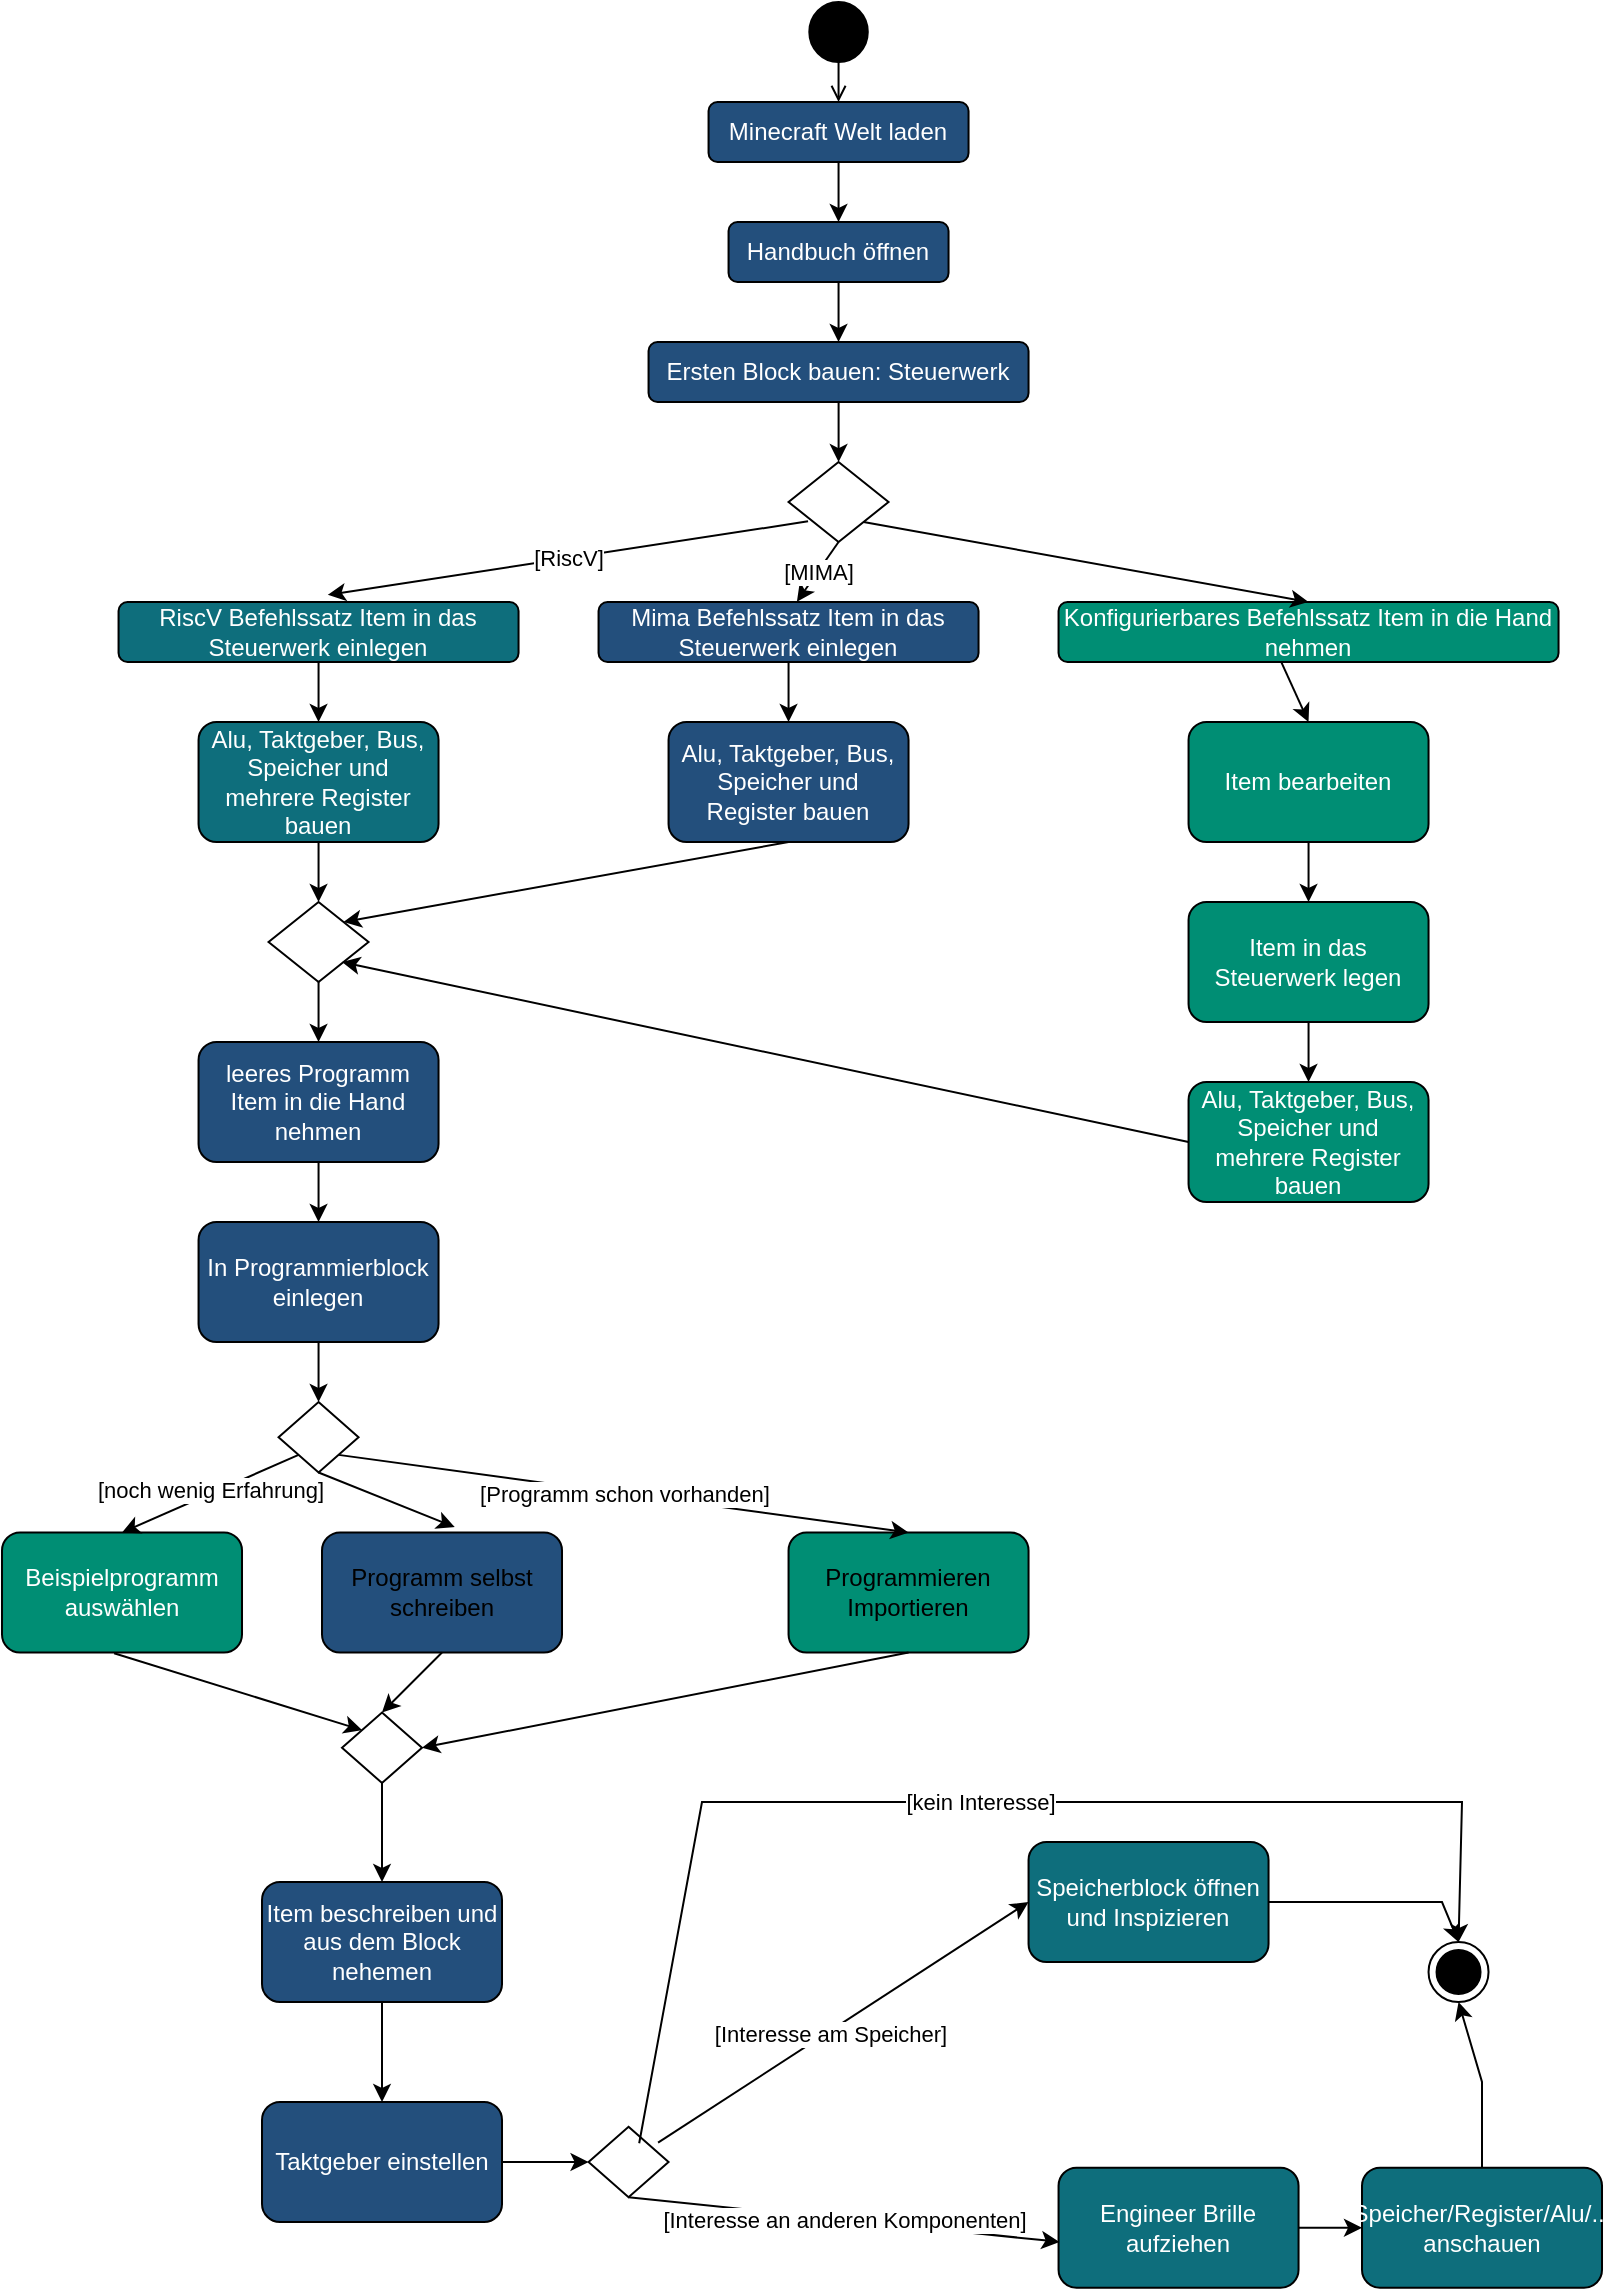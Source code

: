 <mxfile version="22.1.3" type="github">
  <diagram id="C5RBs43oDa-KdzZeNtuy" name="Page-1">
    <mxGraphModel dx="162" dy="523" grid="1" gridSize="10" guides="1" tooltips="1" connect="1" arrows="1" fold="1" page="1" pageScale="1" pageWidth="827" pageHeight="1169" math="0" shadow="0">
      <root>
        <mxCell id="WIyWlLk6GJQsqaUBKTNV-0" />
        <mxCell id="WIyWlLk6GJQsqaUBKTNV-1" parent="WIyWlLk6GJQsqaUBKTNV-0" />
        <mxCell id="O5BcbNm2OCLrN9YEBHeC-1" value="" style="endArrow=open;html=1;rounded=0;align=center;verticalAlign=top;endFill=0;labelBackgroundColor=none;endSize=6;exitX=0.5;exitY=1;exitDx=0;exitDy=0;entryX=0.5;entryY=0;entryDx=0;entryDy=0;noEdgeStyle=1;orthogonal=1;" parent="WIyWlLk6GJQsqaUBKTNV-1" source="O5BcbNm2OCLrN9YEBHeC-2" target="O5BcbNm2OCLrN9YEBHeC-4" edge="1">
          <mxGeometry relative="1" as="geometry">
            <mxPoint x="-611" y="84" as="targetPoint" />
            <mxPoint x="-401.004" y="183.997" as="sourcePoint" />
          </mxGeometry>
        </mxCell>
        <mxCell id="O5BcbNm2OCLrN9YEBHeC-2" value="" style="ellipse;fillColor=strokeColor;html=1;" parent="WIyWlLk6GJQsqaUBKTNV-1" vertex="1">
          <mxGeometry x="1243.66" y="10" width="29.23" height="30" as="geometry" />
        </mxCell>
        <mxCell id="O5BcbNm2OCLrN9YEBHeC-4" value="Minecraft Welt laden" style="rounded=1;whiteSpace=wrap;html=1;fillColor=#234F7C;fontColor=#FFFFFF;" parent="WIyWlLk6GJQsqaUBKTNV-1" vertex="1">
          <mxGeometry x="1193.273" y="60" width="130" height="30" as="geometry" />
        </mxCell>
        <mxCell id="O5BcbNm2OCLrN9YEBHeC-5" value="Handbuch öffnen" style="rounded=1;whiteSpace=wrap;html=1;fillColor=#234F7C;fontColor=#FFFFFF;" parent="WIyWlLk6GJQsqaUBKTNV-1" vertex="1">
          <mxGeometry x="1203.273" y="120" width="110" height="30" as="geometry" />
        </mxCell>
        <mxCell id="O5BcbNm2OCLrN9YEBHeC-6" value="" style="endArrow=classic;html=1;rounded=0;entryX=0.5;entryY=0;entryDx=0;entryDy=0;exitX=0.5;exitY=1;exitDx=0;exitDy=0;noEdgeStyle=1;orthogonal=1;fontColor=#FFFFFF;" parent="WIyWlLk6GJQsqaUBKTNV-1" source="O5BcbNm2OCLrN9YEBHeC-4" target="O5BcbNm2OCLrN9YEBHeC-5" edge="1">
          <mxGeometry width="50" height="50" relative="1" as="geometry">
            <mxPoint x="-1306" y="184" as="sourcePoint" />
            <mxPoint x="-1176" y="304" as="targetPoint" />
          </mxGeometry>
        </mxCell>
        <mxCell id="bx49-o98QQ3P4vnW_Qpf-37" value="" style="edgeStyle=orthogonalEdgeStyle;rounded=0;orthogonalLoop=1;jettySize=auto;html=1;" parent="WIyWlLk6GJQsqaUBKTNV-1" source="O5BcbNm2OCLrN9YEBHeC-8" target="O5BcbNm2OCLrN9YEBHeC-18" edge="1">
          <mxGeometry relative="1" as="geometry" />
        </mxCell>
        <mxCell id="O5BcbNm2OCLrN9YEBHeC-8" value="Ersten Block bauen: Steuerwerk" style="rounded=1;whiteSpace=wrap;html=1;fillColor=#234F7C;fontColor=#FFFFFF;" parent="WIyWlLk6GJQsqaUBKTNV-1" vertex="1">
          <mxGeometry x="1163.273" y="180" width="190" height="30" as="geometry" />
        </mxCell>
        <mxCell id="O5BcbNm2OCLrN9YEBHeC-9" value="" style="edgeStyle=none;orthogonalLoop=1;jettySize=auto;html=1;rounded=0;exitX=0.5;exitY=1;exitDx=0;exitDy=0;entryX=0.5;entryY=0;entryDx=0;entryDy=0;noEdgeStyle=1;orthogonal=1;fontColor=#FFFFFF;" parent="WIyWlLk6GJQsqaUBKTNV-1" source="O5BcbNm2OCLrN9YEBHeC-5" target="O5BcbNm2OCLrN9YEBHeC-8" edge="1">
          <mxGeometry width="80" relative="1" as="geometry">
            <mxPoint x="-1336" y="274" as="sourcePoint" />
            <mxPoint x="-1256" y="274" as="targetPoint" />
          </mxGeometry>
        </mxCell>
        <mxCell id="O5BcbNm2OCLrN9YEBHeC-15" value="Mima Befehlssatz Item in das Steuerwerk einlegen" style="rounded=1;whiteSpace=wrap;html=1;fillColor=#234F7C;fontColor=#FFFFFF;" parent="WIyWlLk6GJQsqaUBKTNV-1" vertex="1">
          <mxGeometry x="1138.273" y="310" width="190" height="30" as="geometry" />
        </mxCell>
        <mxCell id="O5BcbNm2OCLrN9YEBHeC-16" value="RiscV Befehlssatz Item in das Steuerwerk einlegen" style="rounded=1;whiteSpace=wrap;html=1;fillColor=#0E6E7C;fontColor=#FFFFFF;" parent="WIyWlLk6GJQsqaUBKTNV-1" vertex="1">
          <mxGeometry x="898.273" y="310" width="200" height="30" as="geometry" />
        </mxCell>
        <mxCell id="O5BcbNm2OCLrN9YEBHeC-17" value="Konfigurierbares Befehlssatz Item in die Hand nehmen" style="rounded=1;whiteSpace=wrap;html=1;fillColor=#008e74;fontColor=#FFFFFF;" parent="WIyWlLk6GJQsqaUBKTNV-1" vertex="1">
          <mxGeometry x="1368.273" y="310" width="250" height="30" as="geometry" />
        </mxCell>
        <mxCell id="O5BcbNm2OCLrN9YEBHeC-18" value="" style="rhombus;whiteSpace=wrap;html=1;portConstraintRotation=1;" parent="WIyWlLk6GJQsqaUBKTNV-1" vertex="1">
          <mxGeometry x="1233.273" y="240" width="50" height="40" as="geometry" />
        </mxCell>
        <mxCell id="O5BcbNm2OCLrN9YEBHeC-20" value="[MIMA]" style="edgeStyle=none;orthogonalLoop=1;jettySize=auto;html=1;rounded=0;exitX=0.5;exitY=1;exitDx=0;exitDy=0;entryX=0.522;entryY=-0.005;entryDx=0;entryDy=0;noEdgeStyle=1;orthogonal=1;entryPerimeter=0;fontColor=#000000;" parent="WIyWlLk6GJQsqaUBKTNV-1" source="O5BcbNm2OCLrN9YEBHeC-18" target="O5BcbNm2OCLrN9YEBHeC-15" edge="1">
          <mxGeometry width="80" relative="1" as="geometry">
            <mxPoint x="-1186" y="384" as="sourcePoint" />
            <mxPoint x="-1106" y="384" as="targetPoint" />
          </mxGeometry>
        </mxCell>
        <mxCell id="O5BcbNm2OCLrN9YEBHeC-21" value="[RiscV]" style="edgeStyle=none;orthogonalLoop=1;jettySize=auto;html=1;rounded=0;exitX=0.195;exitY=0.742;exitDx=0;exitDy=0;entryX=0.523;entryY=-0.119;entryDx=0;entryDy=0;noEdgeStyle=1;orthogonal=1;entryPerimeter=0;exitPerimeter=0;" parent="WIyWlLk6GJQsqaUBKTNV-1" source="O5BcbNm2OCLrN9YEBHeC-18" target="O5BcbNm2OCLrN9YEBHeC-16" edge="1">
          <mxGeometry width="80" relative="1" as="geometry">
            <mxPoint x="-1196" y="584" as="sourcePoint" />
            <mxPoint x="-1116" y="584" as="targetPoint" />
          </mxGeometry>
        </mxCell>
        <mxCell id="O5BcbNm2OCLrN9YEBHeC-25" value="Alu, Taktgeber, Bus, Speicher und Register bauen" style="rounded=1;whiteSpace=wrap;html=1;fillColor=#234F7C;strokeColor=#000000;fontColor=#FFFFFF;" parent="WIyWlLk6GJQsqaUBKTNV-1" vertex="1">
          <mxGeometry x="1173.273" y="370" width="120" height="60" as="geometry" />
        </mxCell>
        <mxCell id="O5BcbNm2OCLrN9YEBHeC-26" value="" style="edgeStyle=none;orthogonalLoop=1;jettySize=auto;html=1;rounded=0;exitX=0.5;exitY=1;exitDx=0;exitDy=0;entryX=0.5;entryY=0;entryDx=0;entryDy=0;noEdgeStyle=1;orthogonal=1;fontColor=#FFFFFF;" parent="WIyWlLk6GJQsqaUBKTNV-1" source="O5BcbNm2OCLrN9YEBHeC-15" target="O5BcbNm2OCLrN9YEBHeC-25" edge="1">
          <mxGeometry width="80" relative="1" as="geometry">
            <mxPoint x="-590" y="800" as="sourcePoint" />
            <mxPoint x="-510" y="800" as="targetPoint" />
          </mxGeometry>
        </mxCell>
        <mxCell id="O5BcbNm2OCLrN9YEBHeC-27" value="Alu, Taktgeber, Bus, Speicher und mehrere Register bauen" style="rounded=1;whiteSpace=wrap;html=1;fillColor=#0E6E7C;fontColor=#FFFFFF;" parent="WIyWlLk6GJQsqaUBKTNV-1" vertex="1">
          <mxGeometry x="938.273" y="370" width="120" height="60" as="geometry" />
        </mxCell>
        <mxCell id="O5BcbNm2OCLrN9YEBHeC-28" value="" style="edgeStyle=none;orthogonalLoop=1;jettySize=auto;html=1;rounded=0;exitX=0.5;exitY=1;exitDx=0;exitDy=0;entryX=0.5;entryY=0;entryDx=0;entryDy=0;noEdgeStyle=1;orthogonal=1;fontColor=#FFFFFF;" parent="WIyWlLk6GJQsqaUBKTNV-1" source="O5BcbNm2OCLrN9YEBHeC-16" target="O5BcbNm2OCLrN9YEBHeC-27" edge="1">
          <mxGeometry width="80" relative="1" as="geometry">
            <mxPoint x="-420" y="820" as="sourcePoint" />
            <mxPoint x="-340" y="820" as="targetPoint" />
          </mxGeometry>
        </mxCell>
        <mxCell id="O5BcbNm2OCLrN9YEBHeC-29" value="Alu, Taktgeber, Bus, Speicher und mehrere Register bauen" style="rounded=1;whiteSpace=wrap;html=1;fillColor=#008E74;fontColor=#FFFFFF;" parent="WIyWlLk6GJQsqaUBKTNV-1" vertex="1">
          <mxGeometry x="1433.273" y="550" width="120" height="60" as="geometry" />
        </mxCell>
        <mxCell id="O5BcbNm2OCLrN9YEBHeC-30" value="" style="rhombus;whiteSpace=wrap;html=1;double=0;portConstraintRotation=1;fontColor=#FFFFFF;" parent="WIyWlLk6GJQsqaUBKTNV-1" vertex="1">
          <mxGeometry x="973.273" y="460" width="50" height="40" as="geometry" />
        </mxCell>
        <mxCell id="O5BcbNm2OCLrN9YEBHeC-31" value="" style="edgeStyle=none;orthogonalLoop=1;jettySize=auto;html=1;rounded=0;exitX=0;exitY=0.5;exitDx=0;exitDy=0;noEdgeStyle=1;orthogonal=1;fontColor=#FFFFFF;" parent="WIyWlLk6GJQsqaUBKTNV-1" source="O5BcbNm2OCLrN9YEBHeC-29" edge="1">
          <mxGeometry width="80" relative="1" as="geometry">
            <mxPoint x="-460" y="800" as="sourcePoint" />
            <mxPoint x="1010" y="490" as="targetPoint" />
          </mxGeometry>
        </mxCell>
        <mxCell id="O5BcbNm2OCLrN9YEBHeC-32" value="" style="edgeStyle=none;orthogonalLoop=1;jettySize=auto;html=1;rounded=0;exitX=0.446;exitY=1.011;exitDx=0;exitDy=0;exitPerimeter=0;entryX=0.5;entryY=0;entryDx=0;entryDy=0;noEdgeStyle=1;orthogonal=1;fontColor=#FFFFFF;" parent="WIyWlLk6GJQsqaUBKTNV-1" source="O5BcbNm2OCLrN9YEBHeC-17" target="O5BcbNm2OCLrN9YEBHeC-37" edge="1">
          <mxGeometry width="80" relative="1" as="geometry">
            <mxPoint x="-400" y="880" as="sourcePoint" />
            <mxPoint x="-560" y="630" as="targetPoint" />
          </mxGeometry>
        </mxCell>
        <mxCell id="O5BcbNm2OCLrN9YEBHeC-33" value="" style="edgeStyle=none;orthogonalLoop=1;jettySize=auto;html=1;rounded=0;exitX=0.5;exitY=1;exitDx=0;exitDy=0;entryX=1;entryY=0;entryDx=0;entryDy=0;noEdgeStyle=1;orthogonal=1;fontColor=#FFFFFF;" parent="WIyWlLk6GJQsqaUBKTNV-1" source="O5BcbNm2OCLrN9YEBHeC-25" target="O5BcbNm2OCLrN9YEBHeC-30" edge="1">
          <mxGeometry width="80" relative="1" as="geometry">
            <mxPoint x="-440" y="840" as="sourcePoint" />
            <mxPoint x="-360" y="840" as="targetPoint" />
          </mxGeometry>
        </mxCell>
        <mxCell id="O5BcbNm2OCLrN9YEBHeC-34" value="" style="edgeStyle=none;orthogonalLoop=1;jettySize=auto;html=1;rounded=0;exitX=0.5;exitY=1;exitDx=0;exitDy=0;entryX=0.5;entryY=0;entryDx=0;entryDy=0;noEdgeStyle=1;orthogonal=1;fontColor=#FFFFFF;" parent="WIyWlLk6GJQsqaUBKTNV-1" source="O5BcbNm2OCLrN9YEBHeC-27" target="O5BcbNm2OCLrN9YEBHeC-30" edge="1">
          <mxGeometry width="80" relative="1" as="geometry">
            <mxPoint x="-240" y="890" as="sourcePoint" />
            <mxPoint x="-160" y="890" as="targetPoint" />
          </mxGeometry>
        </mxCell>
        <mxCell id="O5BcbNm2OCLrN9YEBHeC-35" value="leeres Programm Item in die Hand nehmen" style="rounded=1;whiteSpace=wrap;html=1;fontColor=#FFFFFF;fillColor=#234F7C;" parent="WIyWlLk6GJQsqaUBKTNV-1" vertex="1">
          <mxGeometry x="938.273" y="530" width="120" height="60" as="geometry" />
        </mxCell>
        <mxCell id="O5BcbNm2OCLrN9YEBHeC-36" value="" style="edgeStyle=none;orthogonalLoop=1;jettySize=auto;html=1;rounded=0;entryX=0.5;entryY=0;entryDx=0;entryDy=0;exitX=0.5;exitY=1;exitDx=0;exitDy=0;noEdgeStyle=1;orthogonal=1;fontColor=#FFFFFF;" parent="WIyWlLk6GJQsqaUBKTNV-1" source="O5BcbNm2OCLrN9YEBHeC-30" target="O5BcbNm2OCLrN9YEBHeC-35" edge="1">
          <mxGeometry width="80" relative="1" as="geometry">
            <mxPoint x="-710" y="700" as="sourcePoint" />
            <mxPoint x="-630" y="700" as="targetPoint" />
          </mxGeometry>
        </mxCell>
        <mxCell id="O5BcbNm2OCLrN9YEBHeC-37" value="Item bearbeiten" style="rounded=1;whiteSpace=wrap;html=1;fillColor=#008E74;fontColor=#FFFFFF;" parent="WIyWlLk6GJQsqaUBKTNV-1" vertex="1">
          <mxGeometry x="1433.273" y="370" width="120" height="60" as="geometry" />
        </mxCell>
        <mxCell id="O5BcbNm2OCLrN9YEBHeC-38" value="Item in das Steuerwerk legen" style="rounded=1;whiteSpace=wrap;html=1;fillColor=#008E74;fontColor=#FFFFFF;" parent="WIyWlLk6GJQsqaUBKTNV-1" vertex="1">
          <mxGeometry x="1433.273" y="460" width="120" height="60" as="geometry" />
        </mxCell>
        <mxCell id="O5BcbNm2OCLrN9YEBHeC-39" value="" style="edgeStyle=none;orthogonalLoop=1;jettySize=auto;html=1;rounded=0;exitX=0.5;exitY=1;exitDx=0;exitDy=0;entryX=0.5;entryY=0;entryDx=0;entryDy=0;noEdgeStyle=1;orthogonal=1;fontColor=#FFFFFF;" parent="WIyWlLk6GJQsqaUBKTNV-1" source="O5BcbNm2OCLrN9YEBHeC-37" target="O5BcbNm2OCLrN9YEBHeC-38" edge="1">
          <mxGeometry width="80" relative="1" as="geometry">
            <mxPoint x="-590" y="690" as="sourcePoint" />
            <mxPoint x="-510" y="690" as="targetPoint" />
          </mxGeometry>
        </mxCell>
        <mxCell id="O5BcbNm2OCLrN9YEBHeC-40" value="" style="edgeStyle=none;orthogonalLoop=1;jettySize=auto;html=1;rounded=0;exitX=0.5;exitY=1;exitDx=0;exitDy=0;entryX=0.5;entryY=0;entryDx=0;entryDy=0;noEdgeStyle=1;orthogonal=1;fontColor=#FFFFFF;" parent="WIyWlLk6GJQsqaUBKTNV-1" source="O5BcbNm2OCLrN9YEBHeC-38" target="O5BcbNm2OCLrN9YEBHeC-29" edge="1">
          <mxGeometry width="80" relative="1" as="geometry">
            <mxPoint x="-430" y="680" as="sourcePoint" />
            <mxPoint x="-350" y="680" as="targetPoint" />
          </mxGeometry>
        </mxCell>
        <mxCell id="O5BcbNm2OCLrN9YEBHeC-41" value="In Programmierblock einlegen" style="rounded=1;whiteSpace=wrap;html=1;fillColor=#234F7C;fontColor=#FFFFFF;" parent="WIyWlLk6GJQsqaUBKTNV-1" vertex="1">
          <mxGeometry x="938.273" y="620" width="120" height="60" as="geometry" />
        </mxCell>
        <mxCell id="O5BcbNm2OCLrN9YEBHeC-42" value="" style="edgeStyle=none;orthogonalLoop=1;jettySize=auto;html=1;rounded=0;exitX=0.5;exitY=1;exitDx=0;exitDy=0;noEdgeStyle=1;orthogonal=1;fontColor=#FFFFFF;" parent="WIyWlLk6GJQsqaUBKTNV-1" source="O5BcbNm2OCLrN9YEBHeC-35" target="O5BcbNm2OCLrN9YEBHeC-41" edge="1">
          <mxGeometry width="80" relative="1" as="geometry">
            <mxPoint x="-570" y="1040" as="sourcePoint" />
            <mxPoint x="-490" y="1040" as="targetPoint" />
          </mxGeometry>
        </mxCell>
        <mxCell id="O5BcbNm2OCLrN9YEBHeC-44" value="Beispielprogramm auswählen" style="rounded=1;whiteSpace=wrap;html=1;fontColor=#FFFFFF;fillColor=#008E74;" parent="WIyWlLk6GJQsqaUBKTNV-1" vertex="1">
          <mxGeometry x="840.003" y="775.25" width="120" height="60" as="geometry" />
        </mxCell>
        <mxCell id="O5BcbNm2OCLrN9YEBHeC-45" value="" style="edgeStyle=none;orthogonalLoop=1;jettySize=auto;html=1;rounded=0;exitX=0.5;exitY=1;exitDx=0;exitDy=0;entryX=0.5;entryY=0;entryDx=0;entryDy=0;noEdgeStyle=1;orthogonal=1;" parent="WIyWlLk6GJQsqaUBKTNV-1" source="O5BcbNm2OCLrN9YEBHeC-41" target="O5BcbNm2OCLrN9YEBHeC-46" edge="1">
          <mxGeometry width="80" relative="1" as="geometry">
            <mxPoint x="-150" y="1110" as="sourcePoint" />
            <mxPoint x="-70" y="1110" as="targetPoint" />
          </mxGeometry>
        </mxCell>
        <mxCell id="O5BcbNm2OCLrN9YEBHeC-46" value="" style="rhombus;whiteSpace=wrap;html=1;portConstraintRotation=1;" parent="WIyWlLk6GJQsqaUBKTNV-1" vertex="1">
          <mxGeometry x="978.273" y="710" width="40" height="35.25" as="geometry" />
        </mxCell>
        <mxCell id="O5BcbNm2OCLrN9YEBHeC-47" value="Programm selbst schreiben" style="rounded=1;whiteSpace=wrap;html=1;fillColor=#234F7C;" parent="WIyWlLk6GJQsqaUBKTNV-1" vertex="1">
          <mxGeometry x="1000.003" y="775.25" width="120" height="60" as="geometry" />
        </mxCell>
        <mxCell id="bx49-o98QQ3P4vnW_Qpf-1" value="" style="edgeStyle=none;orthogonalLoop=1;jettySize=auto;html=1;rounded=0;exitX=0;exitY=1;exitDx=0;exitDy=0;entryX=0.5;entryY=0;entryDx=0;entryDy=0;noEdgeStyle=1;orthogonal=1;" parent="WIyWlLk6GJQsqaUBKTNV-1" source="O5BcbNm2OCLrN9YEBHeC-46" target="O5BcbNm2OCLrN9YEBHeC-44" edge="1">
          <mxGeometry width="80" relative="1" as="geometry">
            <mxPoint x="350" y="1790" as="sourcePoint" />
            <mxPoint x="430" y="1790" as="targetPoint" />
          </mxGeometry>
        </mxCell>
        <mxCell id="bx49-o98QQ3P4vnW_Qpf-36" value="[noch wenig Erfahrung]" style="edgeLabel;html=1;align=center;verticalAlign=middle;resizable=0;points=[];" parent="bx49-o98QQ3P4vnW_Qpf-1" vertex="1" connectable="0">
          <mxGeometry x="-0.001" y="-2" relative="1" as="geometry">
            <mxPoint as="offset" />
          </mxGeometry>
        </mxCell>
        <mxCell id="bx49-o98QQ3P4vnW_Qpf-2" value="" style="edgeStyle=none;orthogonalLoop=1;jettySize=auto;html=1;rounded=0;exitX=0.5;exitY=1;exitDx=0;exitDy=0;entryX=0.553;entryY=-0.045;entryDx=0;entryDy=0;entryPerimeter=0;noEdgeStyle=1;orthogonal=1;" parent="WIyWlLk6GJQsqaUBKTNV-1" source="O5BcbNm2OCLrN9YEBHeC-46" target="O5BcbNm2OCLrN9YEBHeC-47" edge="1">
          <mxGeometry width="80" relative="1" as="geometry">
            <mxPoint x="600" y="1860" as="sourcePoint" />
            <mxPoint x="680" y="1860" as="targetPoint" />
          </mxGeometry>
        </mxCell>
        <mxCell id="bx49-o98QQ3P4vnW_Qpf-3" value="Programmieren Importieren" style="rounded=1;whiteSpace=wrap;html=1;fillColor=#008E74;" parent="WIyWlLk6GJQsqaUBKTNV-1" vertex="1">
          <mxGeometry x="1233.273" y="775.25" width="120" height="60" as="geometry" />
        </mxCell>
        <mxCell id="bx49-o98QQ3P4vnW_Qpf-4" value="[Programm schon vorhanden]" style="edgeStyle=none;orthogonalLoop=1;jettySize=auto;html=1;rounded=0;exitX=1;exitY=1;exitDx=0;exitDy=0;entryX=0.5;entryY=0;entryDx=0;entryDy=0;noEdgeStyle=1;orthogonal=1;" parent="WIyWlLk6GJQsqaUBKTNV-1" source="O5BcbNm2OCLrN9YEBHeC-46" target="bx49-o98QQ3P4vnW_Qpf-3" edge="1">
          <mxGeometry width="80" relative="1" as="geometry">
            <mxPoint x="530" y="1820" as="sourcePoint" />
            <mxPoint x="610" y="1820" as="targetPoint" />
          </mxGeometry>
        </mxCell>
        <mxCell id="bx49-o98QQ3P4vnW_Qpf-8" value="" style="edgeStyle=none;orthogonalLoop=1;jettySize=auto;html=1;rounded=0;exitX=1;exitY=1;exitDx=0;exitDy=0;entryX=0.5;entryY=0;entryDx=0;entryDy=0;noEdgeStyle=1;orthogonal=1;" parent="WIyWlLk6GJQsqaUBKTNV-1" source="O5BcbNm2OCLrN9YEBHeC-18" target="O5BcbNm2OCLrN9YEBHeC-17" edge="1">
          <mxGeometry width="80" relative="1" as="geometry">
            <mxPoint x="460.229" y="400" as="sourcePoint" />
            <mxPoint x="410" y="460" as="targetPoint" />
          </mxGeometry>
        </mxCell>
        <mxCell id="bx49-o98QQ3P4vnW_Qpf-14" value="" style="rhombus;whiteSpace=wrap;html=1;portConstraintRotation=1;" parent="WIyWlLk6GJQsqaUBKTNV-1" vertex="1">
          <mxGeometry x="1010.003" y="865.25" width="40" height="35.25" as="geometry" />
        </mxCell>
        <mxCell id="bx49-o98QQ3P4vnW_Qpf-15" value="" style="edgeStyle=none;orthogonalLoop=1;jettySize=auto;html=1;rounded=0;exitX=0.467;exitY=1.006;exitDx=0;exitDy=0;exitPerimeter=0;entryX=0;entryY=0;entryDx=0;entryDy=0;noEdgeStyle=1;orthogonal=1;" parent="WIyWlLk6GJQsqaUBKTNV-1" source="O5BcbNm2OCLrN9YEBHeC-44" target="bx49-o98QQ3P4vnW_Qpf-14" edge="1">
          <mxGeometry width="80" relative="1" as="geometry">
            <mxPoint x="230" y="2010" as="sourcePoint" />
            <mxPoint x="310" y="2010" as="targetPoint" />
          </mxGeometry>
        </mxCell>
        <mxCell id="bx49-o98QQ3P4vnW_Qpf-16" value="" style="edgeStyle=none;orthogonalLoop=1;jettySize=auto;html=1;rounded=0;exitX=0.5;exitY=1;exitDx=0;exitDy=0;entryX=0.5;entryY=0;entryDx=0;entryDy=0;noEdgeStyle=1;orthogonal=1;" parent="WIyWlLk6GJQsqaUBKTNV-1" source="O5BcbNm2OCLrN9YEBHeC-47" target="bx49-o98QQ3P4vnW_Qpf-14" edge="1">
          <mxGeometry width="80" relative="1" as="geometry">
            <mxPoint x="360" y="2060" as="sourcePoint" />
            <mxPoint x="440" y="2060" as="targetPoint" />
          </mxGeometry>
        </mxCell>
        <mxCell id="bx49-o98QQ3P4vnW_Qpf-17" value="" style="edgeStyle=none;orthogonalLoop=1;jettySize=auto;html=1;rounded=0;exitX=0.5;exitY=1;exitDx=0;exitDy=0;entryX=1;entryY=0.5;entryDx=0;entryDy=0;noEdgeStyle=1;orthogonal=1;" parent="WIyWlLk6GJQsqaUBKTNV-1" source="bx49-o98QQ3P4vnW_Qpf-3" target="bx49-o98QQ3P4vnW_Qpf-14" edge="1">
          <mxGeometry width="80" relative="1" as="geometry">
            <mxPoint x="540" y="2080" as="sourcePoint" />
            <mxPoint x="620" y="2080" as="targetPoint" />
          </mxGeometry>
        </mxCell>
        <mxCell id="bx49-o98QQ3P4vnW_Qpf-18" value="Item beschreiben und aus dem Block nehemen" style="rounded=1;whiteSpace=wrap;html=1;fillColor=#234F7C;fontColor=#FFFFFF;" parent="WIyWlLk6GJQsqaUBKTNV-1" vertex="1">
          <mxGeometry x="970.003" y="950" width="120" height="60" as="geometry" />
        </mxCell>
        <mxCell id="bx49-o98QQ3P4vnW_Qpf-19" value="" style="edgeStyle=none;orthogonalLoop=1;jettySize=auto;html=1;rounded=0;exitX=0.5;exitY=1;exitDx=0;exitDy=0;entryX=0.5;entryY=0;entryDx=0;entryDy=0;noEdgeStyle=1;orthogonal=1;" parent="WIyWlLk6GJQsqaUBKTNV-1" source="bx49-o98QQ3P4vnW_Qpf-14" target="bx49-o98QQ3P4vnW_Qpf-18" edge="1">
          <mxGeometry width="80" relative="1" as="geometry">
            <mxPoint x="670" y="2210" as="sourcePoint" />
            <mxPoint x="750" y="2210" as="targetPoint" />
          </mxGeometry>
        </mxCell>
        <mxCell id="bx49-o98QQ3P4vnW_Qpf-20" value="Taktgeber einstellen" style="rounded=1;whiteSpace=wrap;html=1;fillColor=#234F7C;fontColor=#FFFFFF;" parent="WIyWlLk6GJQsqaUBKTNV-1" vertex="1">
          <mxGeometry x="970.003" y="1060" width="120" height="60" as="geometry" />
        </mxCell>
        <mxCell id="bx49-o98QQ3P4vnW_Qpf-21" value="" style="edgeStyle=none;orthogonalLoop=1;jettySize=auto;html=1;rounded=0;exitX=0.5;exitY=1;exitDx=0;exitDy=0;entryX=0.5;entryY=0;entryDx=0;entryDy=0;noEdgeStyle=1;orthogonal=1;fontColor=#FFFFFF;" parent="WIyWlLk6GJQsqaUBKTNV-1" source="bx49-o98QQ3P4vnW_Qpf-18" target="bx49-o98QQ3P4vnW_Qpf-20" edge="1">
          <mxGeometry width="80" relative="1" as="geometry">
            <mxPoint x="630" y="2120" as="sourcePoint" />
            <mxPoint x="710" y="2120" as="targetPoint" />
          </mxGeometry>
        </mxCell>
        <mxCell id="bx49-o98QQ3P4vnW_Qpf-22" value="" style="rhombus;whiteSpace=wrap;html=1;portConstraintRotation=1;" parent="WIyWlLk6GJQsqaUBKTNV-1" vertex="1">
          <mxGeometry x="1133.273" y="1072.37" width="40" height="35.25" as="geometry" />
        </mxCell>
        <mxCell id="bx49-o98QQ3P4vnW_Qpf-23" value="" style="edgeStyle=none;orthogonalLoop=1;jettySize=auto;html=1;rounded=0;exitX=1;exitY=0.5;exitDx=0;exitDy=0;entryX=0;entryY=0.5;entryDx=0;entryDy=0;noEdgeStyle=1;orthogonal=1;" parent="WIyWlLk6GJQsqaUBKTNV-1" source="bx49-o98QQ3P4vnW_Qpf-20" target="bx49-o98QQ3P4vnW_Qpf-22" edge="1">
          <mxGeometry width="80" relative="1" as="geometry">
            <mxPoint x="630" y="2250" as="sourcePoint" />
            <mxPoint x="710" y="2250" as="targetPoint" />
          </mxGeometry>
        </mxCell>
        <mxCell id="bx49-o98QQ3P4vnW_Qpf-24" value="Speicherblock öffnen und Inspizieren" style="rounded=1;whiteSpace=wrap;html=1;fillColor=#0E6E7C;fontColor=#FFFFFF;" parent="WIyWlLk6GJQsqaUBKTNV-1" vertex="1">
          <mxGeometry x="1353.273" y="930" width="120" height="60" as="geometry" />
        </mxCell>
        <mxCell id="bx49-o98QQ3P4vnW_Qpf-25" value="" style="edgeStyle=none;orthogonalLoop=1;jettySize=auto;html=1;rounded=0;noEdgeStyle=1;orthogonal=1;exitX=0.869;exitY=0.226;exitDx=0;exitDy=0;exitPerimeter=0;entryX=0;entryY=0.5;entryDx=0;entryDy=0;" parent="WIyWlLk6GJQsqaUBKTNV-1" source="bx49-o98QQ3P4vnW_Qpf-22" target="bx49-o98QQ3P4vnW_Qpf-24" edge="1">
          <mxGeometry width="80" relative="1" as="geometry">
            <mxPoint x="1050" y="1030" as="sourcePoint" />
            <mxPoint x="1220" y="940" as="targetPoint" />
          </mxGeometry>
        </mxCell>
        <mxCell id="bx49-o98QQ3P4vnW_Qpf-35" value="[Interesse am Speicher]" style="edgeLabel;html=1;align=center;verticalAlign=middle;resizable=0;points=[];" parent="bx49-o98QQ3P4vnW_Qpf-25" vertex="1" connectable="0">
          <mxGeometry x="-0.08" y="-1" relative="1" as="geometry">
            <mxPoint as="offset" />
          </mxGeometry>
        </mxCell>
        <mxCell id="bx49-o98QQ3P4vnW_Qpf-27" value="Engineer Brille aufziehen" style="rounded=1;whiteSpace=wrap;html=1;fillColor=#0E6E7C;fontColor=#FFFFFF;" parent="WIyWlLk6GJQsqaUBKTNV-1" vertex="1">
          <mxGeometry x="1368.273" y="1092.88" width="120" height="60" as="geometry" />
        </mxCell>
        <mxCell id="bx49-o98QQ3P4vnW_Qpf-28" value="[Interesse an anderen Komponenten]" style="edgeStyle=none;orthogonalLoop=1;jettySize=auto;html=1;rounded=0;exitX=0.5;exitY=1;exitDx=0;exitDy=0;entryX=0.004;entryY=0.618;entryDx=0;entryDy=0;noEdgeStyle=1;orthogonal=1;entryPerimeter=0;" parent="WIyWlLk6GJQsqaUBKTNV-1" source="bx49-o98QQ3P4vnW_Qpf-22" target="bx49-o98QQ3P4vnW_Qpf-27" edge="1">
          <mxGeometry x="-0.001" width="80" relative="1" as="geometry">
            <mxPoint x="570" y="2360" as="sourcePoint" />
            <mxPoint x="650" y="2360" as="targetPoint" />
            <mxPoint as="offset" />
          </mxGeometry>
        </mxCell>
        <mxCell id="bx49-o98QQ3P4vnW_Qpf-30" value="Speicher/Register/Alu/... anschauen" style="rounded=1;whiteSpace=wrap;html=1;fillColor=#0E6E7C;fontColor=#FFFFFF;" parent="WIyWlLk6GJQsqaUBKTNV-1" vertex="1">
          <mxGeometry x="1520.003" y="1092.88" width="120" height="60" as="geometry" />
        </mxCell>
        <mxCell id="bx49-o98QQ3P4vnW_Qpf-31" value="" style="edgeStyle=none;orthogonalLoop=1;jettySize=auto;html=1;rounded=0;exitX=1;exitY=0.5;exitDx=0;exitDy=0;entryX=0;entryY=0.5;entryDx=0;entryDy=0;noEdgeStyle=1;orthogonal=1;fontColor=#FFFFFF;" parent="WIyWlLk6GJQsqaUBKTNV-1" source="bx49-o98QQ3P4vnW_Qpf-27" target="bx49-o98QQ3P4vnW_Qpf-30" edge="1">
          <mxGeometry width="80" relative="1" as="geometry">
            <mxPoint x="640" y="2570" as="sourcePoint" />
            <mxPoint x="720" y="2570" as="targetPoint" />
          </mxGeometry>
        </mxCell>
        <mxCell id="bx49-o98QQ3P4vnW_Qpf-38" value="" style="ellipse;html=1;shape=endState;fillColor=strokeColor;fontColor=#FFFFFF;" parent="WIyWlLk6GJQsqaUBKTNV-1" vertex="1">
          <mxGeometry x="1553.27" y="980" width="30" height="30" as="geometry" />
        </mxCell>
        <mxCell id="bx49-o98QQ3P4vnW_Qpf-39" value="" style="edgeStyle=none;orthogonalLoop=1;jettySize=auto;html=1;rounded=0;exitX=1;exitY=0.5;exitDx=0;exitDy=0;entryX=0.5;entryY=0;entryDx=0;entryDy=0;fontColor=#FFFFFF;" parent="WIyWlLk6GJQsqaUBKTNV-1" source="bx49-o98QQ3P4vnW_Qpf-24" target="bx49-o98QQ3P4vnW_Qpf-38" edge="1">
          <mxGeometry width="80" relative="1" as="geometry">
            <mxPoint x="1580" y="910" as="sourcePoint" />
            <mxPoint x="1660" y="910" as="targetPoint" />
            <Array as="points">
              <mxPoint x="1560" y="960" />
            </Array>
          </mxGeometry>
        </mxCell>
        <mxCell id="bx49-o98QQ3P4vnW_Qpf-40" value="" style="edgeStyle=none;orthogonalLoop=1;jettySize=auto;html=1;rounded=0;exitX=0.5;exitY=0;exitDx=0;exitDy=0;entryX=0.5;entryY=1;entryDx=0;entryDy=0;fontColor=#FFFFFF;" parent="WIyWlLk6GJQsqaUBKTNV-1" source="bx49-o98QQ3P4vnW_Qpf-30" target="bx49-o98QQ3P4vnW_Qpf-38" edge="1">
          <mxGeometry width="80" relative="1" as="geometry">
            <mxPoint x="1580" y="1090" as="sourcePoint" />
            <mxPoint x="1660" y="930" as="targetPoint" />
            <Array as="points">
              <mxPoint x="1580" y="1050" />
            </Array>
          </mxGeometry>
        </mxCell>
        <mxCell id="bx49-o98QQ3P4vnW_Qpf-41" value="[kein Interesse]" style="edgeStyle=none;orthogonalLoop=1;jettySize=auto;html=1;rounded=0;exitX=0.633;exitY=0.234;exitDx=0;exitDy=0;exitPerimeter=0;entryX=0.5;entryY=0;entryDx=0;entryDy=0;" parent="WIyWlLk6GJQsqaUBKTNV-1" source="bx49-o98QQ3P4vnW_Qpf-22" target="bx49-o98QQ3P4vnW_Qpf-38" edge="1">
          <mxGeometry width="80" relative="1" as="geometry">
            <mxPoint x="1180" y="890" as="sourcePoint" />
            <mxPoint x="1570" y="910" as="targetPoint" />
            <Array as="points">
              <mxPoint x="1190" y="910" />
              <mxPoint x="1570" y="910" />
            </Array>
          </mxGeometry>
        </mxCell>
      </root>
    </mxGraphModel>
  </diagram>
</mxfile>
